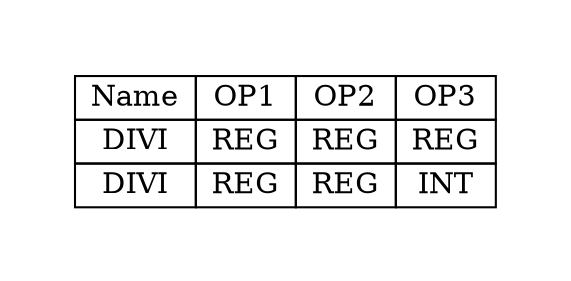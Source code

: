 digraph{
graph [pad="0.5", nodesep="0.5", ranksep="2" ]
node [shape=plain]
Foo [label=<
<table border="0" cellborder="1" cellspacing="0">
<tr><td> Name </td> <td> OP1 </td><td> OP2 </td><td> OP3 </td> </tr>
<tr><td> DIVI </td><td> REG </td><td> REG </td><td> REG </td> </tr>
<tr><td> DIVI </td><td> REG </td><td> REG </td><td> INT </td> </tr>
</table>>];
}
